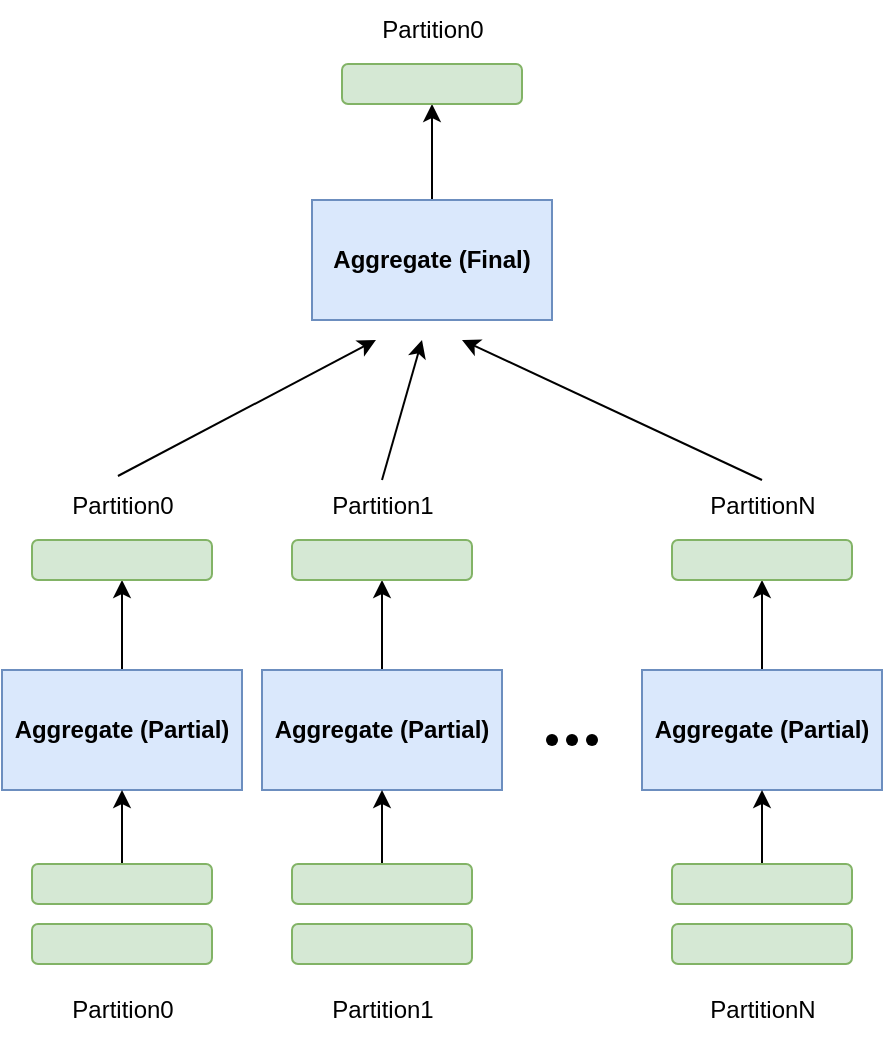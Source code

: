 <mxfile version="24.2.5" type="device">
  <diagram name="第 1 页" id="IThplvPI9K8DWy0Q_f4-">
    <mxGraphModel dx="2074" dy="1196" grid="1" gridSize="10" guides="1" tooltips="1" connect="1" arrows="1" fold="1" page="1" pageScale="1" pageWidth="827" pageHeight="1169" math="0" shadow="0">
      <root>
        <mxCell id="0" />
        <mxCell id="1" parent="0" />
        <mxCell id="HajGuJzdZtFO8f0e5h4y-1" value="" style="edgeStyle=orthogonalEdgeStyle;rounded=0;orthogonalLoop=1;jettySize=auto;html=1;" edge="1" parent="1" source="HajGuJzdZtFO8f0e5h4y-2" target="HajGuJzdZtFO8f0e5h4y-7">
          <mxGeometry relative="1" as="geometry">
            <mxPoint x="310" y="341" as="targetPoint" />
          </mxGeometry>
        </mxCell>
        <mxCell id="HajGuJzdZtFO8f0e5h4y-2" value="&lt;b&gt;Aggregate (Partial)&lt;/b&gt;" style="whiteSpace=wrap;html=1;rounded=0;fillColor=#dae8fc;strokeColor=#6c8ebf;" vertex="1" parent="1">
          <mxGeometry x="250" y="395" width="120" height="60" as="geometry" />
        </mxCell>
        <mxCell id="HajGuJzdZtFO8f0e5h4y-3" value="" style="edgeStyle=orthogonalEdgeStyle;rounded=0;orthogonalLoop=1;jettySize=auto;html=1;" edge="1" parent="1" source="HajGuJzdZtFO8f0e5h4y-4" target="HajGuJzdZtFO8f0e5h4y-2">
          <mxGeometry relative="1" as="geometry" />
        </mxCell>
        <mxCell id="HajGuJzdZtFO8f0e5h4y-4" value="" style="rounded=1;whiteSpace=wrap;html=1;fillColor=#d5e8d4;strokeColor=#82b366;" vertex="1" parent="1">
          <mxGeometry x="265" y="492" width="90" height="20" as="geometry" />
        </mxCell>
        <mxCell id="HajGuJzdZtFO8f0e5h4y-5" value="" style="rounded=1;whiteSpace=wrap;html=1;fillColor=#d5e8d4;strokeColor=#82b366;" vertex="1" parent="1">
          <mxGeometry x="265" y="522" width="90" height="20" as="geometry" />
        </mxCell>
        <mxCell id="HajGuJzdZtFO8f0e5h4y-6" value="Partition0" style="text;html=1;align=center;verticalAlign=middle;resizable=0;points=[];autosize=1;strokeColor=none;fillColor=none;" vertex="1" parent="1">
          <mxGeometry x="275" y="550" width="70" height="30" as="geometry" />
        </mxCell>
        <mxCell id="HajGuJzdZtFO8f0e5h4y-7" value="" style="rounded=1;whiteSpace=wrap;html=1;fillColor=#d5e8d4;strokeColor=#82b366;" vertex="1" parent="1">
          <mxGeometry x="265" y="330" width="90" height="20" as="geometry" />
        </mxCell>
        <mxCell id="HajGuJzdZtFO8f0e5h4y-8" value="Partition0" style="text;html=1;align=center;verticalAlign=middle;resizable=0;points=[];autosize=1;strokeColor=none;fillColor=none;" vertex="1" parent="1">
          <mxGeometry x="275" y="298" width="70" height="30" as="geometry" />
        </mxCell>
        <mxCell id="HajGuJzdZtFO8f0e5h4y-9" value="" style="edgeStyle=orthogonalEdgeStyle;rounded=0;orthogonalLoop=1;jettySize=auto;html=1;" edge="1" parent="1" source="HajGuJzdZtFO8f0e5h4y-10" target="HajGuJzdZtFO8f0e5h4y-15">
          <mxGeometry relative="1" as="geometry">
            <mxPoint x="440" y="341" as="targetPoint" />
          </mxGeometry>
        </mxCell>
        <mxCell id="HajGuJzdZtFO8f0e5h4y-10" value="&lt;b&gt;Aggregate (Partial)&lt;/b&gt;" style="whiteSpace=wrap;html=1;rounded=0;fillColor=#dae8fc;strokeColor=#6c8ebf;" vertex="1" parent="1">
          <mxGeometry x="380" y="395" width="120" height="60" as="geometry" />
        </mxCell>
        <mxCell id="HajGuJzdZtFO8f0e5h4y-11" value="" style="edgeStyle=orthogonalEdgeStyle;rounded=0;orthogonalLoop=1;jettySize=auto;html=1;" edge="1" parent="1" source="HajGuJzdZtFO8f0e5h4y-12" target="HajGuJzdZtFO8f0e5h4y-10">
          <mxGeometry relative="1" as="geometry" />
        </mxCell>
        <mxCell id="HajGuJzdZtFO8f0e5h4y-12" value="" style="rounded=1;whiteSpace=wrap;html=1;fillColor=#d5e8d4;strokeColor=#82b366;" vertex="1" parent="1">
          <mxGeometry x="395" y="492" width="90" height="20" as="geometry" />
        </mxCell>
        <mxCell id="HajGuJzdZtFO8f0e5h4y-13" value="" style="rounded=1;whiteSpace=wrap;html=1;fillColor=#d5e8d4;strokeColor=#82b366;" vertex="1" parent="1">
          <mxGeometry x="395" y="522" width="90" height="20" as="geometry" />
        </mxCell>
        <mxCell id="HajGuJzdZtFO8f0e5h4y-14" value="Partition1" style="text;html=1;align=center;verticalAlign=middle;resizable=0;points=[];autosize=1;strokeColor=none;fillColor=none;" vertex="1" parent="1">
          <mxGeometry x="405" y="550" width="70" height="30" as="geometry" />
        </mxCell>
        <mxCell id="HajGuJzdZtFO8f0e5h4y-15" value="" style="rounded=1;whiteSpace=wrap;html=1;fillColor=#d5e8d4;strokeColor=#82b366;" vertex="1" parent="1">
          <mxGeometry x="395" y="330" width="90" height="20" as="geometry" />
        </mxCell>
        <mxCell id="HajGuJzdZtFO8f0e5h4y-16" value="Partition1" style="text;html=1;align=center;verticalAlign=middle;resizable=0;points=[];autosize=1;strokeColor=none;fillColor=none;" vertex="1" parent="1">
          <mxGeometry x="405" y="298" width="70" height="30" as="geometry" />
        </mxCell>
        <mxCell id="HajGuJzdZtFO8f0e5h4y-17" value="" style="edgeStyle=orthogonalEdgeStyle;rounded=0;orthogonalLoop=1;jettySize=auto;html=1;" edge="1" parent="1" source="HajGuJzdZtFO8f0e5h4y-18" target="HajGuJzdZtFO8f0e5h4y-23">
          <mxGeometry relative="1" as="geometry">
            <mxPoint x="630" y="341" as="targetPoint" />
          </mxGeometry>
        </mxCell>
        <mxCell id="HajGuJzdZtFO8f0e5h4y-18" value="&lt;b&gt;Aggregate (Partial)&lt;/b&gt;" style="whiteSpace=wrap;html=1;rounded=0;fillColor=#dae8fc;strokeColor=#6c8ebf;" vertex="1" parent="1">
          <mxGeometry x="570" y="395" width="120" height="60" as="geometry" />
        </mxCell>
        <mxCell id="HajGuJzdZtFO8f0e5h4y-19" value="" style="edgeStyle=orthogonalEdgeStyle;rounded=0;orthogonalLoop=1;jettySize=auto;html=1;" edge="1" parent="1" source="HajGuJzdZtFO8f0e5h4y-20" target="HajGuJzdZtFO8f0e5h4y-18">
          <mxGeometry relative="1" as="geometry" />
        </mxCell>
        <mxCell id="HajGuJzdZtFO8f0e5h4y-20" value="" style="rounded=1;whiteSpace=wrap;html=1;fillColor=#d5e8d4;strokeColor=#82b366;" vertex="1" parent="1">
          <mxGeometry x="585" y="492" width="90" height="20" as="geometry" />
        </mxCell>
        <mxCell id="HajGuJzdZtFO8f0e5h4y-21" value="" style="rounded=1;whiteSpace=wrap;html=1;fillColor=#d5e8d4;strokeColor=#82b366;" vertex="1" parent="1">
          <mxGeometry x="585" y="522" width="90" height="20" as="geometry" />
        </mxCell>
        <mxCell id="HajGuJzdZtFO8f0e5h4y-22" value="PartitionN" style="text;html=1;align=center;verticalAlign=middle;resizable=0;points=[];autosize=1;strokeColor=none;fillColor=none;" vertex="1" parent="1">
          <mxGeometry x="590" y="550" width="80" height="30" as="geometry" />
        </mxCell>
        <mxCell id="HajGuJzdZtFO8f0e5h4y-23" value="" style="rounded=1;whiteSpace=wrap;html=1;fillColor=#d5e8d4;strokeColor=#82b366;" vertex="1" parent="1">
          <mxGeometry x="585" y="330" width="90" height="20" as="geometry" />
        </mxCell>
        <mxCell id="HajGuJzdZtFO8f0e5h4y-24" value="PartitionN" style="text;html=1;align=center;verticalAlign=middle;resizable=0;points=[];autosize=1;strokeColor=none;fillColor=none;" vertex="1" parent="1">
          <mxGeometry x="590" y="298" width="80" height="30" as="geometry" />
        </mxCell>
        <mxCell id="HajGuJzdZtFO8f0e5h4y-25" value="" style="shape=waypoint;sketch=0;size=6;pointerEvents=1;points=[];fillColor=none;resizable=0;rotatable=0;perimeter=centerPerimeter;snapToPoint=1;" vertex="1" parent="1">
          <mxGeometry x="515" y="420" width="20" height="20" as="geometry" />
        </mxCell>
        <mxCell id="HajGuJzdZtFO8f0e5h4y-26" value="" style="shape=waypoint;sketch=0;size=6;pointerEvents=1;points=[];fillColor=none;resizable=0;rotatable=0;perimeter=centerPerimeter;snapToPoint=1;" vertex="1" parent="1">
          <mxGeometry x="525" y="420" width="20" height="20" as="geometry" />
        </mxCell>
        <mxCell id="HajGuJzdZtFO8f0e5h4y-27" value="" style="shape=waypoint;sketch=0;size=6;pointerEvents=1;points=[];fillColor=none;resizable=0;rotatable=0;perimeter=centerPerimeter;snapToPoint=1;" vertex="1" parent="1">
          <mxGeometry x="535" y="420" width="20" height="20" as="geometry" />
        </mxCell>
        <mxCell id="HajGuJzdZtFO8f0e5h4y-35" style="edgeStyle=orthogonalEdgeStyle;rounded=0;orthogonalLoop=1;jettySize=auto;html=1;entryX=0.5;entryY=1;entryDx=0;entryDy=0;" edge="1" parent="1" source="HajGuJzdZtFO8f0e5h4y-28" target="HajGuJzdZtFO8f0e5h4y-32">
          <mxGeometry relative="1" as="geometry" />
        </mxCell>
        <mxCell id="HajGuJzdZtFO8f0e5h4y-28" value="&lt;b&gt;Aggregate (Final)&lt;/b&gt;" style="whiteSpace=wrap;html=1;rounded=0;fillColor=#dae8fc;strokeColor=#6c8ebf;" vertex="1" parent="1">
          <mxGeometry x="405" y="160" width="120" height="60" as="geometry" />
        </mxCell>
        <mxCell id="HajGuJzdZtFO8f0e5h4y-29" value="" style="endArrow=classic;html=1;rounded=0;exitX=0.371;exitY=0;exitDx=0;exitDy=0;exitPerimeter=0;" edge="1" parent="1">
          <mxGeometry width="50" height="50" relative="1" as="geometry">
            <mxPoint x="307.97" y="298" as="sourcePoint" />
            <mxPoint x="437" y="230" as="targetPoint" />
          </mxGeometry>
        </mxCell>
        <mxCell id="HajGuJzdZtFO8f0e5h4y-30" value="" style="endArrow=classic;html=1;rounded=0;" edge="1" parent="1">
          <mxGeometry width="50" height="50" relative="1" as="geometry">
            <mxPoint x="440" y="300" as="sourcePoint" />
            <mxPoint x="460" y="230" as="targetPoint" />
          </mxGeometry>
        </mxCell>
        <mxCell id="HajGuJzdZtFO8f0e5h4y-31" value="" style="endArrow=classic;html=1;rounded=0;" edge="1" parent="1">
          <mxGeometry width="50" height="50" relative="1" as="geometry">
            <mxPoint x="630" y="300" as="sourcePoint" />
            <mxPoint x="480" y="230" as="targetPoint" />
          </mxGeometry>
        </mxCell>
        <mxCell id="HajGuJzdZtFO8f0e5h4y-32" value="" style="rounded=1;whiteSpace=wrap;html=1;fillColor=#d5e8d4;strokeColor=#82b366;" vertex="1" parent="1">
          <mxGeometry x="420" y="92" width="90" height="20" as="geometry" />
        </mxCell>
        <mxCell id="HajGuJzdZtFO8f0e5h4y-33" value="Partition0" style="text;html=1;align=center;verticalAlign=middle;resizable=0;points=[];autosize=1;strokeColor=none;fillColor=none;" vertex="1" parent="1">
          <mxGeometry x="430" y="60" width="70" height="30" as="geometry" />
        </mxCell>
      </root>
    </mxGraphModel>
  </diagram>
</mxfile>
